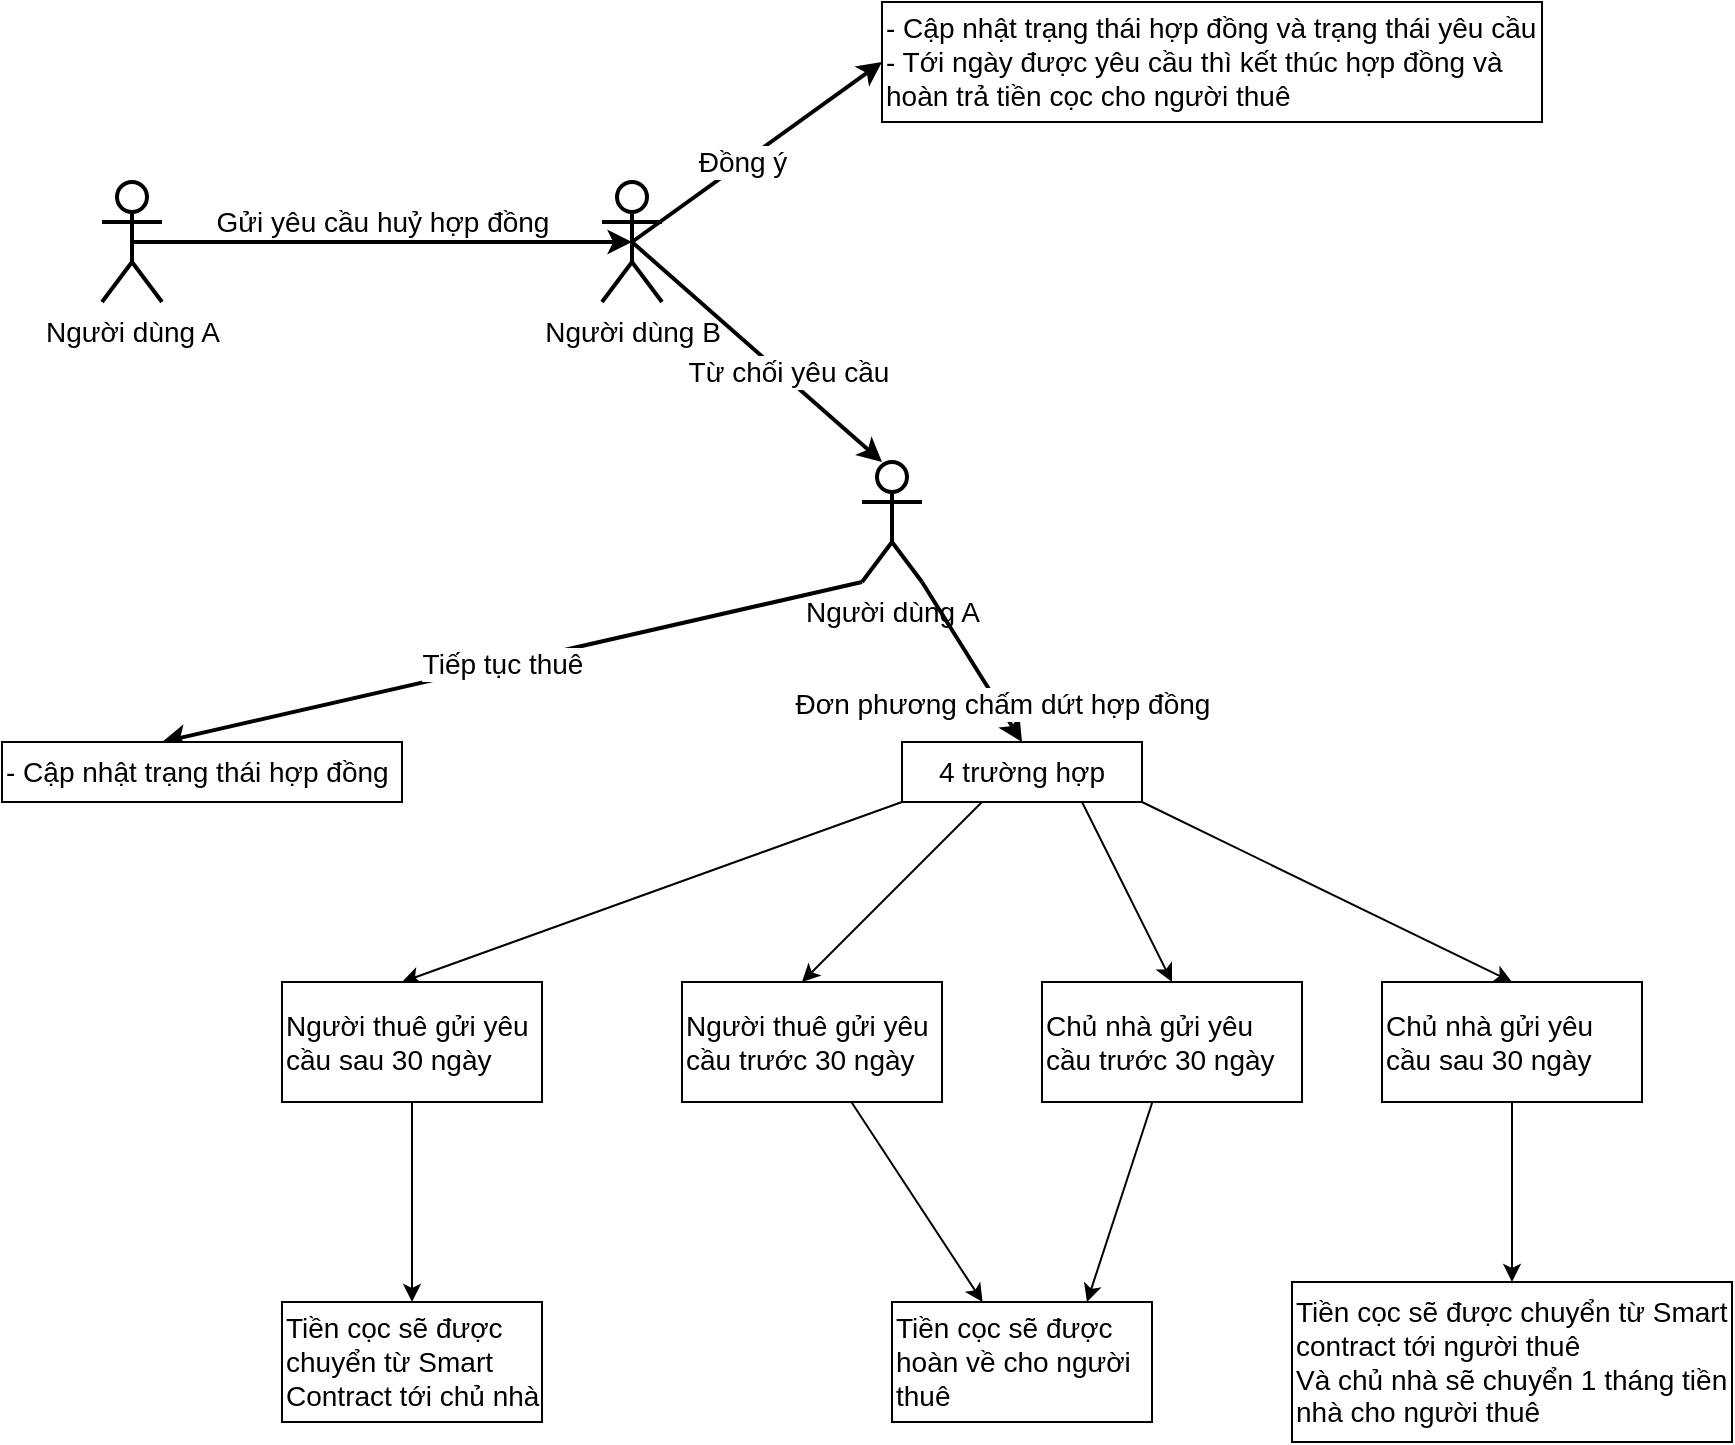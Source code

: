 <mxfile version="24.7.16">
  <diagram name="Page-1" id="puf9Nv0YsPYA_HsdApfV">
    <mxGraphModel dx="1106" dy="601" grid="1" gridSize="10" guides="1" tooltips="1" connect="1" arrows="1" fold="1" page="1" pageScale="1" pageWidth="827" pageHeight="1169" math="0" shadow="0">
      <root>
        <mxCell id="0" />
        <mxCell id="1" parent="0" />
        <mxCell id="vyCpTiO4IDwTQ8MXbwPp-1" value="&lt;font style=&quot;font-size: 14px;&quot;&gt;Người dùng A&lt;/font&gt;" style="shape=umlActor;verticalLabelPosition=bottom;verticalAlign=top;html=1;outlineConnect=0;strokeWidth=2;" vertex="1" parent="1">
          <mxGeometry x="50" y="280" width="30" height="60" as="geometry" />
        </mxCell>
        <mxCell id="vyCpTiO4IDwTQ8MXbwPp-2" value="&lt;font style=&quot;font-size: 14px;&quot;&gt;Người dùng B&lt;/font&gt;" style="shape=umlActor;verticalLabelPosition=bottom;verticalAlign=top;html=1;outlineConnect=0;strokeWidth=2;" vertex="1" parent="1">
          <mxGeometry x="300" y="280" width="30" height="60" as="geometry" />
        </mxCell>
        <mxCell id="vyCpTiO4IDwTQ8MXbwPp-3" value="" style="endArrow=classic;html=1;rounded=0;exitX=0.5;exitY=0.5;exitDx=0;exitDy=0;exitPerimeter=0;entryX=0.5;entryY=0.5;entryDx=0;entryDy=0;entryPerimeter=0;strokeWidth=2;" edge="1" parent="1" source="vyCpTiO4IDwTQ8MXbwPp-1" target="vyCpTiO4IDwTQ8MXbwPp-2">
          <mxGeometry width="50" height="50" relative="1" as="geometry">
            <mxPoint x="390" y="340" as="sourcePoint" />
            <mxPoint x="440" y="290" as="targetPoint" />
          </mxGeometry>
        </mxCell>
        <mxCell id="vyCpTiO4IDwTQ8MXbwPp-4" value="Gửi yêu cầu huỷ hợp đồng" style="edgeLabel;html=1;align=center;verticalAlign=middle;resizable=0;points=[];fontSize=14;" vertex="1" connectable="0" parent="vyCpTiO4IDwTQ8MXbwPp-3">
          <mxGeometry x="0.184" relative="1" as="geometry">
            <mxPoint x="-23" y="-10" as="offset" />
          </mxGeometry>
        </mxCell>
        <mxCell id="vyCpTiO4IDwTQ8MXbwPp-5" value="" style="endArrow=classic;html=1;rounded=0;exitX=0.5;exitY=0.5;exitDx=0;exitDy=0;exitPerimeter=0;strokeWidth=2;" edge="1" parent="1" source="vyCpTiO4IDwTQ8MXbwPp-2">
          <mxGeometry width="50" height="50" relative="1" as="geometry">
            <mxPoint x="390" y="340" as="sourcePoint" />
            <mxPoint x="440" y="220" as="targetPoint" />
          </mxGeometry>
        </mxCell>
        <mxCell id="vyCpTiO4IDwTQ8MXbwPp-6" value="Đồng ý" style="edgeLabel;html=1;align=center;verticalAlign=middle;resizable=0;points=[];fontSize=14;" vertex="1" connectable="0" parent="vyCpTiO4IDwTQ8MXbwPp-5">
          <mxGeometry x="-0.377" relative="1" as="geometry">
            <mxPoint x="16" y="-12" as="offset" />
          </mxGeometry>
        </mxCell>
        <mxCell id="vyCpTiO4IDwTQ8MXbwPp-7" value="- Cập nhật trạng thái hợp đồng và trạng thái yêu cầu&lt;div style=&quot;font-size: 14px;&quot;&gt;- Tới ngày được yêu cầu thì kết thúc hợp đồng và hoàn trả tiền cọc cho người thuê&lt;/div&gt;" style="rounded=0;whiteSpace=wrap;html=1;align=left;fontSize=14;" vertex="1" parent="1">
          <mxGeometry x="440" y="190" width="330" height="60" as="geometry" />
        </mxCell>
        <mxCell id="vyCpTiO4IDwTQ8MXbwPp-8" value="" style="endArrow=classic;html=1;rounded=0;exitX=0.5;exitY=0.5;exitDx=0;exitDy=0;exitPerimeter=0;fontSize=12;strokeWidth=2;" edge="1" parent="1" source="vyCpTiO4IDwTQ8MXbwPp-2">
          <mxGeometry width="50" height="50" relative="1" as="geometry">
            <mxPoint x="390" y="340" as="sourcePoint" />
            <mxPoint x="440" y="420" as="targetPoint" />
          </mxGeometry>
        </mxCell>
        <mxCell id="vyCpTiO4IDwTQ8MXbwPp-9" value="Từ chối yêu cầu" style="edgeLabel;html=1;align=center;verticalAlign=middle;resizable=0;points=[];fontSize=14;" vertex="1" connectable="0" parent="vyCpTiO4IDwTQ8MXbwPp-8">
          <mxGeometry x="0.211" y="3" relative="1" as="geometry">
            <mxPoint as="offset" />
          </mxGeometry>
        </mxCell>
        <mxCell id="vyCpTiO4IDwTQ8MXbwPp-10" value="&lt;font style=&quot;font-size: 14px;&quot;&gt;Người dùng A&lt;/font&gt;" style="shape=umlActor;verticalLabelPosition=bottom;verticalAlign=top;html=1;outlineConnect=0;strokeWidth=2;" vertex="1" parent="1">
          <mxGeometry x="430" y="420" width="30" height="60" as="geometry" />
        </mxCell>
        <mxCell id="vyCpTiO4IDwTQ8MXbwPp-11" value="" style="endArrow=classic;html=1;rounded=0;exitX=0;exitY=1;exitDx=0;exitDy=0;exitPerimeter=0;strokeWidth=2;" edge="1" parent="1" source="vyCpTiO4IDwTQ8MXbwPp-10">
          <mxGeometry width="50" height="50" relative="1" as="geometry">
            <mxPoint x="270" y="520" as="sourcePoint" />
            <mxPoint x="80" y="560" as="targetPoint" />
          </mxGeometry>
        </mxCell>
        <mxCell id="vyCpTiO4IDwTQ8MXbwPp-12" value="Tiếp tục thuê" style="edgeLabel;html=1;align=center;verticalAlign=middle;resizable=0;points=[];fontSize=14;" vertex="1" connectable="0" parent="vyCpTiO4IDwTQ8MXbwPp-11">
          <mxGeometry x="0.336" y="4" relative="1" as="geometry">
            <mxPoint x="53" y="-17" as="offset" />
          </mxGeometry>
        </mxCell>
        <mxCell id="vyCpTiO4IDwTQ8MXbwPp-13" value="- Cập nhật trạng thái hợp đồng" style="rounded=0;whiteSpace=wrap;html=1;align=left;fontSize=14;" vertex="1" parent="1">
          <mxGeometry y="560" width="200" height="30" as="geometry" />
        </mxCell>
        <mxCell id="vyCpTiO4IDwTQ8MXbwPp-14" value="" style="endArrow=classic;html=1;rounded=0;exitX=0;exitY=1;exitDx=0;exitDy=0;exitPerimeter=0;strokeWidth=2;entryX=0.5;entryY=0;entryDx=0;entryDy=0;" edge="1" parent="1" target="vyCpTiO4IDwTQ8MXbwPp-16">
          <mxGeometry width="50" height="50" relative="1" as="geometry">
            <mxPoint x="460" y="480" as="sourcePoint" />
            <mxPoint x="610" y="560" as="targetPoint" />
          </mxGeometry>
        </mxCell>
        <mxCell id="vyCpTiO4IDwTQ8MXbwPp-15" value="Đơn phương chấm dứt hợp đồng" style="edgeLabel;html=1;align=center;verticalAlign=middle;resizable=0;points=[];fontSize=14;" vertex="1" connectable="0" parent="vyCpTiO4IDwTQ8MXbwPp-14">
          <mxGeometry x="0.336" y="4" relative="1" as="geometry">
            <mxPoint x="3" y="9" as="offset" />
          </mxGeometry>
        </mxCell>
        <mxCell id="vyCpTiO4IDwTQ8MXbwPp-16" value="4 trường hợp" style="rounded=0;whiteSpace=wrap;html=1;fontSize=14;" vertex="1" parent="1">
          <mxGeometry x="450" y="560" width="120" height="30" as="geometry" />
        </mxCell>
        <mxCell id="vyCpTiO4IDwTQ8MXbwPp-17" value="" style="endArrow=classic;html=1;rounded=0;exitX=0;exitY=1;exitDx=0;exitDy=0;" edge="1" parent="1" source="vyCpTiO4IDwTQ8MXbwPp-16">
          <mxGeometry width="50" height="50" relative="1" as="geometry">
            <mxPoint x="390" y="540" as="sourcePoint" />
            <mxPoint x="200" y="680" as="targetPoint" />
          </mxGeometry>
        </mxCell>
        <mxCell id="vyCpTiO4IDwTQ8MXbwPp-19" value="" style="endArrow=classic;html=1;rounded=0;exitX=0.25;exitY=1;exitDx=0;exitDy=0;" edge="1" parent="1">
          <mxGeometry width="50" height="50" relative="1" as="geometry">
            <mxPoint x="490" y="590" as="sourcePoint" />
            <mxPoint x="400" y="680" as="targetPoint" />
          </mxGeometry>
        </mxCell>
        <mxCell id="vyCpTiO4IDwTQ8MXbwPp-30" style="edgeStyle=orthogonalEdgeStyle;rounded=0;orthogonalLoop=1;jettySize=auto;html=1;entryX=0.5;entryY=0;entryDx=0;entryDy=0;" edge="1" parent="1" source="vyCpTiO4IDwTQ8MXbwPp-23" target="vyCpTiO4IDwTQ8MXbwPp-29">
          <mxGeometry relative="1" as="geometry" />
        </mxCell>
        <mxCell id="vyCpTiO4IDwTQ8MXbwPp-23" value="Người thuê gửi yêu cầu sau 30 ngày" style="rounded=0;whiteSpace=wrap;html=1;align=left;fontSize=14;" vertex="1" parent="1">
          <mxGeometry x="140" y="680" width="130" height="60" as="geometry" />
        </mxCell>
        <mxCell id="vyCpTiO4IDwTQ8MXbwPp-32" style="rounded=0;orthogonalLoop=1;jettySize=auto;html=1;" edge="1" parent="1" source="vyCpTiO4IDwTQ8MXbwPp-24" target="vyCpTiO4IDwTQ8MXbwPp-31">
          <mxGeometry relative="1" as="geometry" />
        </mxCell>
        <mxCell id="vyCpTiO4IDwTQ8MXbwPp-24" value="Người thuê gửi yêu cầu trước 30 ngày" style="rounded=0;whiteSpace=wrap;html=1;align=left;fontSize=14;" vertex="1" parent="1">
          <mxGeometry x="340" y="680" width="130" height="60" as="geometry" />
        </mxCell>
        <mxCell id="vyCpTiO4IDwTQ8MXbwPp-33" style="rounded=0;orthogonalLoop=1;jettySize=auto;html=1;entryX=0.75;entryY=0;entryDx=0;entryDy=0;" edge="1" parent="1" source="vyCpTiO4IDwTQ8MXbwPp-25" target="vyCpTiO4IDwTQ8MXbwPp-31">
          <mxGeometry relative="1" as="geometry" />
        </mxCell>
        <mxCell id="vyCpTiO4IDwTQ8MXbwPp-25" value="Chủ nhà gửi yêu cầu trước 30 ngày" style="rounded=0;whiteSpace=wrap;html=1;align=left;fontSize=14;" vertex="1" parent="1">
          <mxGeometry x="520" y="680" width="130" height="60" as="geometry" />
        </mxCell>
        <mxCell id="vyCpTiO4IDwTQ8MXbwPp-35" style="edgeStyle=orthogonalEdgeStyle;rounded=0;orthogonalLoop=1;jettySize=auto;html=1;entryX=0.5;entryY=0;entryDx=0;entryDy=0;" edge="1" parent="1" source="vyCpTiO4IDwTQ8MXbwPp-26" target="vyCpTiO4IDwTQ8MXbwPp-34">
          <mxGeometry relative="1" as="geometry" />
        </mxCell>
        <mxCell id="vyCpTiO4IDwTQ8MXbwPp-26" value="Chủ nhà gửi yêu cầu sau 30 ngày" style="rounded=0;whiteSpace=wrap;html=1;align=left;fontSize=14;" vertex="1" parent="1">
          <mxGeometry x="690" y="680" width="130" height="60" as="geometry" />
        </mxCell>
        <mxCell id="vyCpTiO4IDwTQ8MXbwPp-27" value="" style="endArrow=classic;html=1;rounded=0;exitX=1;exitY=1;exitDx=0;exitDy=0;entryX=0.5;entryY=0;entryDx=0;entryDy=0;" edge="1" parent="1" source="vyCpTiO4IDwTQ8MXbwPp-16" target="vyCpTiO4IDwTQ8MXbwPp-26">
          <mxGeometry width="50" height="50" relative="1" as="geometry">
            <mxPoint x="500" y="600" as="sourcePoint" />
            <mxPoint x="410" y="690" as="targetPoint" />
          </mxGeometry>
        </mxCell>
        <mxCell id="vyCpTiO4IDwTQ8MXbwPp-28" value="" style="endArrow=classic;html=1;rounded=0;exitX=0.75;exitY=1;exitDx=0;exitDy=0;entryX=0.5;entryY=0;entryDx=0;entryDy=0;" edge="1" parent="1" source="vyCpTiO4IDwTQ8MXbwPp-16" target="vyCpTiO4IDwTQ8MXbwPp-25">
          <mxGeometry width="50" height="50" relative="1" as="geometry">
            <mxPoint x="580" y="600" as="sourcePoint" />
            <mxPoint x="765" y="690" as="targetPoint" />
          </mxGeometry>
        </mxCell>
        <mxCell id="vyCpTiO4IDwTQ8MXbwPp-29" value="Tiền cọc sẽ được chuyển từ Smart Contract tới chủ nhà" style="rounded=0;whiteSpace=wrap;html=1;align=left;fontSize=14;" vertex="1" parent="1">
          <mxGeometry x="140" y="840" width="130" height="60" as="geometry" />
        </mxCell>
        <mxCell id="vyCpTiO4IDwTQ8MXbwPp-31" value="Tiền cọc sẽ được hoàn về cho người thuê" style="rounded=0;whiteSpace=wrap;html=1;align=left;fontSize=14;" vertex="1" parent="1">
          <mxGeometry x="445" y="840" width="130" height="60" as="geometry" />
        </mxCell>
        <mxCell id="vyCpTiO4IDwTQ8MXbwPp-34" value="Tiền cọc sẽ được chuyển từ Smart contract tới người thuê&lt;div&gt;Và chủ nhà sẽ chuyển 1 tháng tiền nhà cho người thuê&lt;/div&gt;" style="rounded=0;whiteSpace=wrap;html=1;align=left;fontSize=14;" vertex="1" parent="1">
          <mxGeometry x="645" y="830" width="220" height="80" as="geometry" />
        </mxCell>
      </root>
    </mxGraphModel>
  </diagram>
</mxfile>
